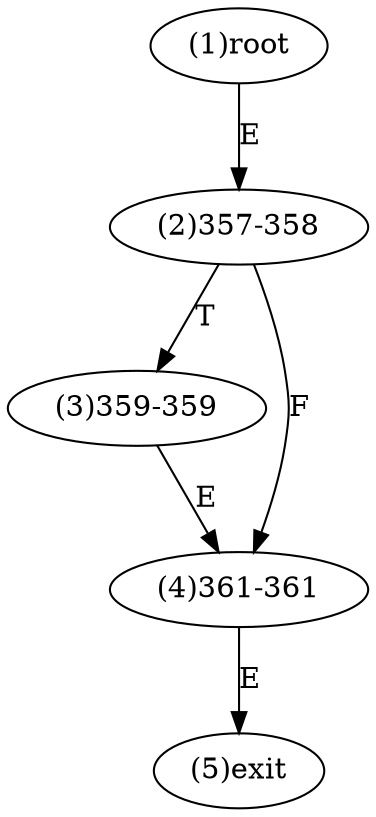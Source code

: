 digraph "" { 
1[ label="(1)root"];
2[ label="(2)357-358"];
3[ label="(3)359-359"];
4[ label="(4)361-361"];
5[ label="(5)exit"];
1->2[ label="E"];
2->4[ label="F"];
2->3[ label="T"];
3->4[ label="E"];
4->5[ label="E"];
}